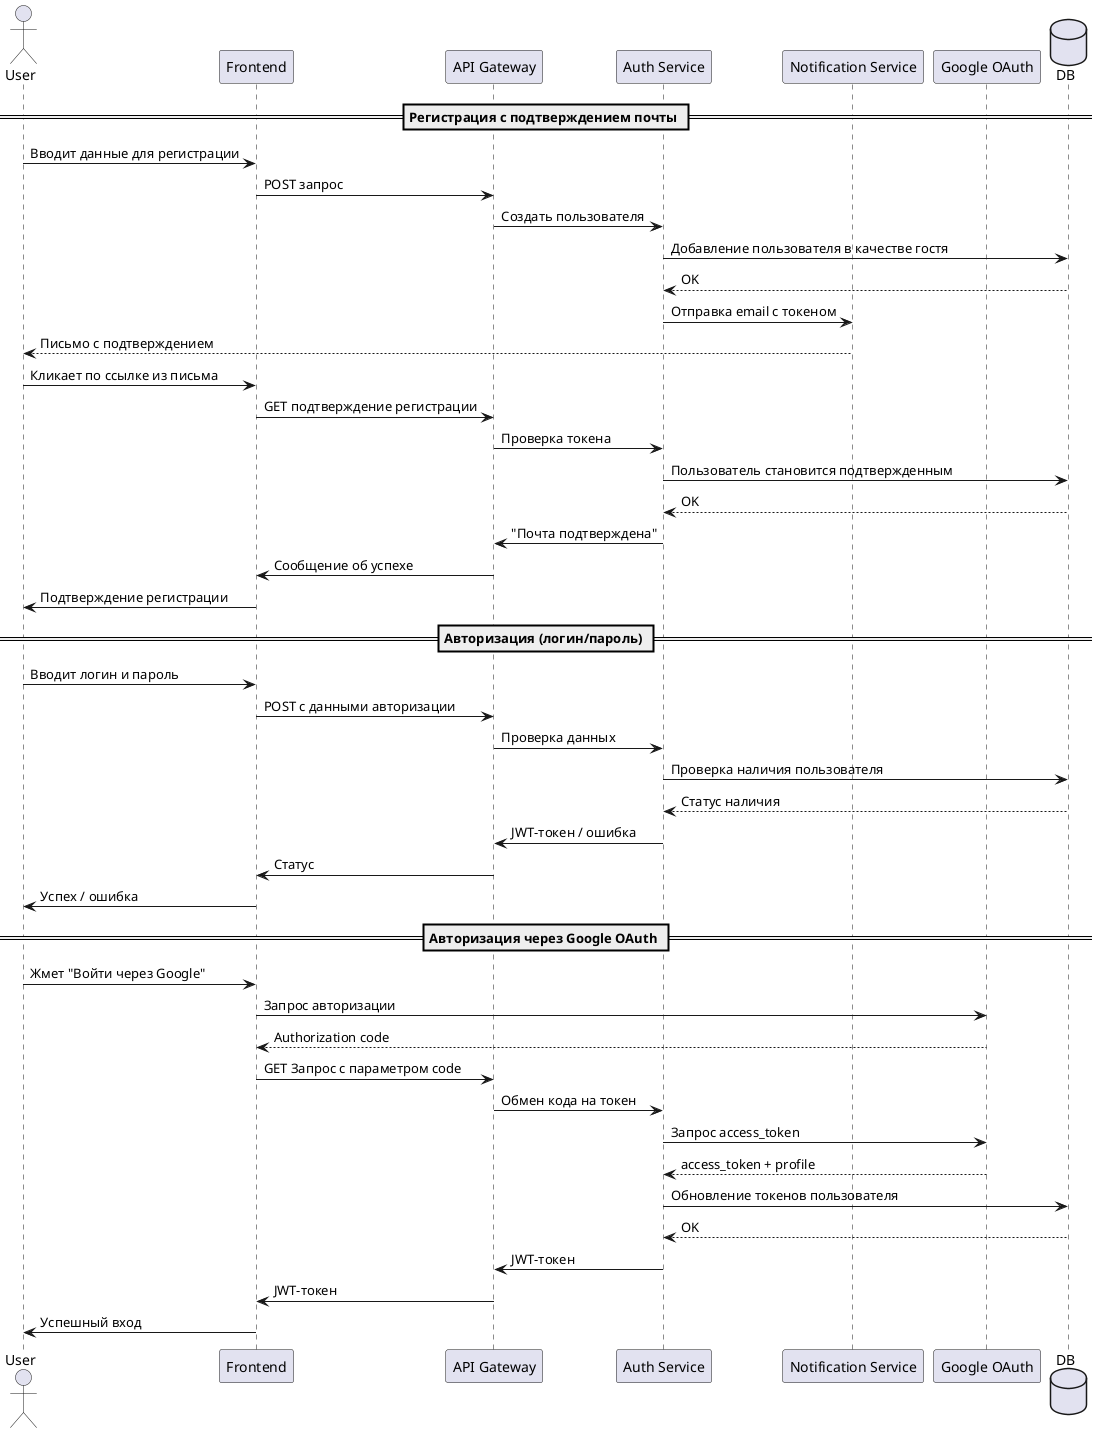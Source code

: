 @startuml AA
actor User
participant Frontend as FE
participant "API Gateway" as API
participant "Auth Service" as Auth
participant "Notification Service" as Notify
participant "Google OAuth" as Google
database DB

== Регистрация с подтверждением почты ==
User -> FE : Вводит данные для регистрации
FE -> API : POST запрос
API -> Auth : Создать пользователя
Auth -> DB : Добавление пользователя в качестве гостя
DB --> Auth : OK
Auth -> Notify : Отправка email с токеном
Notify --> User : Письмо с подтверждением

User -> FE : Кликает по ссылке из письма
FE -> API : GET подтверждение регистрации
API -> Auth : Проверка токена
Auth -> DB : Пользователь становится подтвержденным
DB --> Auth : OK
Auth -> API : "Почта подтверждена"
API -> FE : Сообщение об успехе
FE -> User : Подтверждение регистрации

== Авторизация (логин/пароль) ==
User -> FE : Вводит логин и пароль
FE -> API : POST с данными авторизации
API -> Auth : Проверка данных
Auth -> DB : Проверка наличия пользователя
DB --> Auth : Статус наличия
Auth -> API : JWT-токен / ошибка
API -> FE : Статус
FE -> User : Успех / ошибка

== Авторизация через Google OAuth ==
User -> FE : Жмет "Войти через Google"
FE -> Google : Запрос авторизации
Google --> FE : Authorization code
FE -> API : GET Запрос с параметром code
API -> Auth : Обмен кода на токен
Auth -> Google : Запрос access_token
Google --> Auth : access_token + profile
Auth -> DB : Обновление токенов пользователя
DB --> Auth : OK
Auth -> API : JWT-токен
API -> FE : JWT-токен
FE -> User : Успешный вход
@enduml
